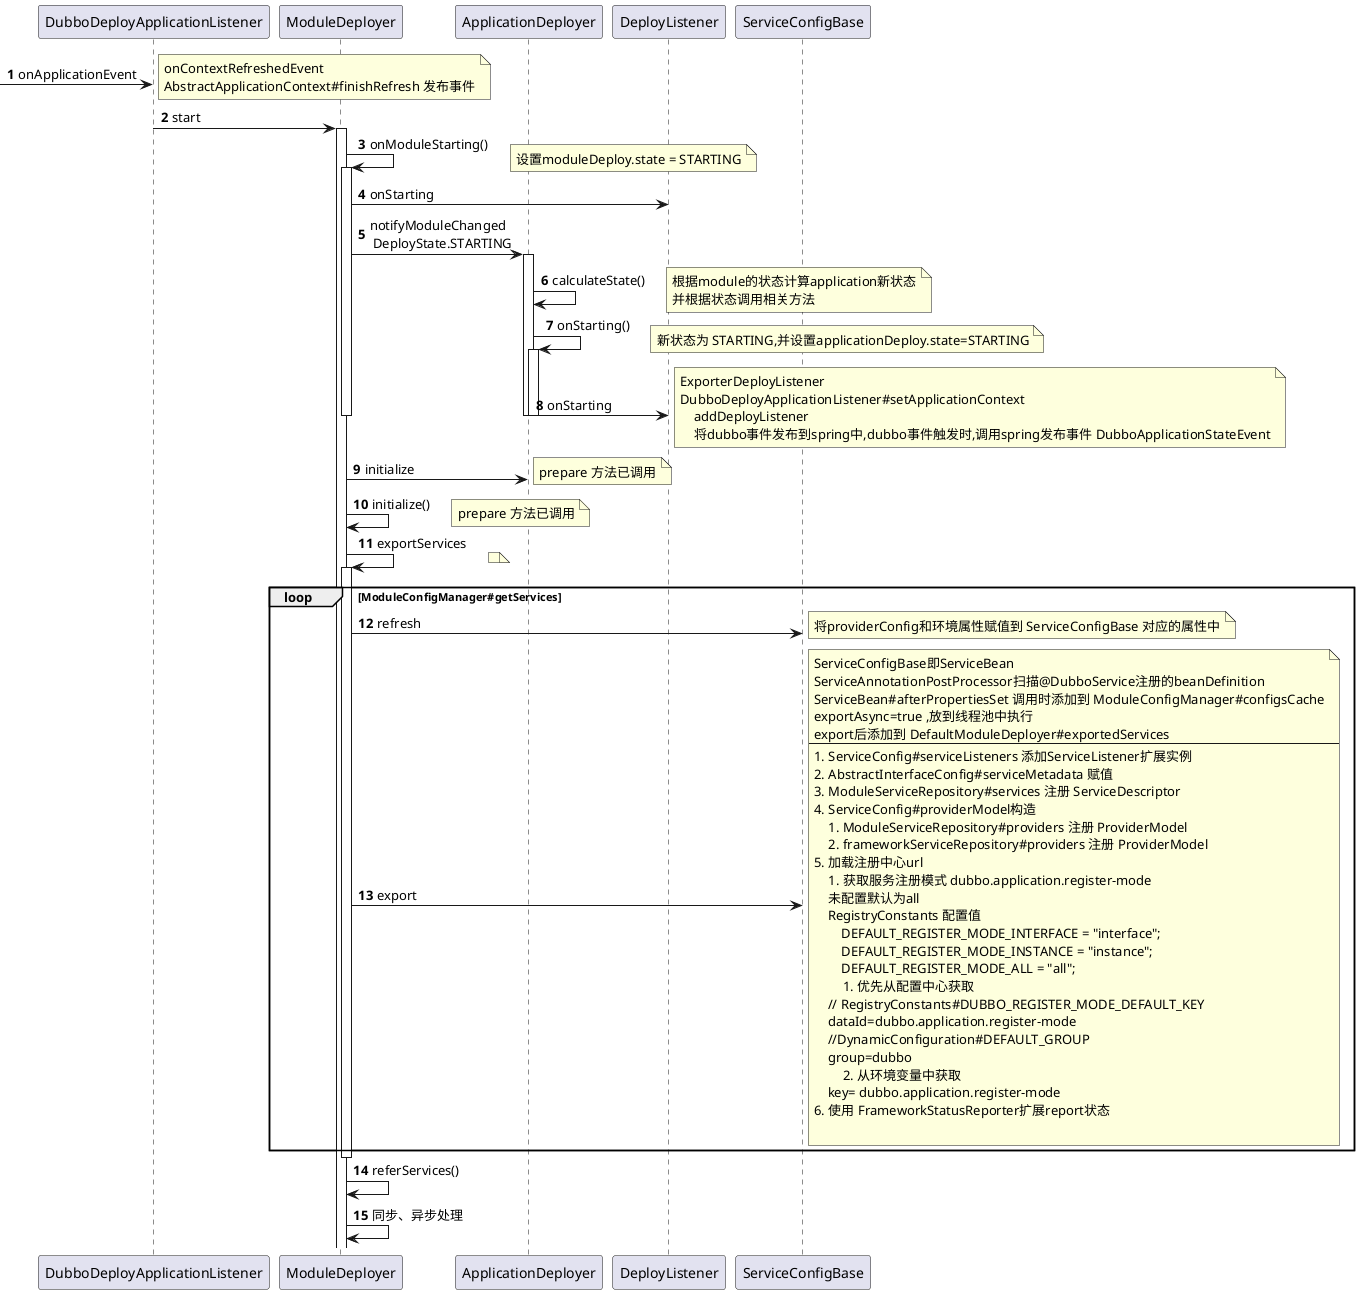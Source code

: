 @startuml
'https://plantuml.com/sequence-diagram

participant DubboDeployApplicationListener
participant ModuleDeployer
participant ApplicationDeployer
participant DeployListener

autonumber



-> DubboDeployApplicationListener : onApplicationEvent
note right
onContextRefreshedEvent
AbstractApplicationContext#finishRefresh 发布事件
end note
DubboDeployApplicationListener -> ModuleDeployer ++ : start
    ModuleDeployer -> ModuleDeployer ++ : onModuleStarting()
        note right
        设置moduleDeploy.state = STARTING
        end note

        ModuleDeployer -> DeployListener : onStarting
        ModuleDeployer -> ApplicationDeployer ++ : notifyModuleChanged \n DeployState.STARTING
            ApplicationDeployer -> ApplicationDeployer : calculateState()
            note right
            根据module的状态计算application新状态
            并根据状态调用相关方法
            end note
            ApplicationDeployer -> ApplicationDeployer ++ : onStarting()
                note right
                新状态为 STARTING,并设置applicationDeploy.state=STARTING
                end note
                ApplicationDeployer -> DeployListener : onStarting
                note right
                ExporterDeployListener
                DubboDeployApplicationListener#setApplicationContext
                    addDeployListener
                    将dubbo事件发布到spring中,dubbo事件触发时,调用spring发布事件 DubboApplicationStateEvent
                end note
            deactivate
        deactivate
    deactivate

    ModuleDeployer -> ApplicationDeployer : initialize
    note right
    prepare 方法已调用
    end note
    ModuleDeployer -> ModuleDeployer : initialize()
    note right
    prepare 方法已调用
    end note

    ModuleDeployer -> ModuleDeployer ++ : exportServices
        note right
        end note
        loop  ModuleConfigManager#getServices
            ModuleDeployer -> ServiceConfigBase : refresh
            note right
            将providerConfig和环境属性赋值到 ServiceConfigBase 对应的属性中
            end note
            ModuleDeployer -> ServiceConfigBase : export
            note right
            ServiceConfigBase即ServiceBean
            ServiceAnnotationPostProcessor扫描@DubboService注册的beanDefinition
            ServiceBean#afterPropertiesSet 调用时添加到 ModuleConfigManager#configsCache
            exportAsync=true ,放到线程池中执行
            export后添加到 DefaultModuleDeployer#exportedServices
            ----
            # ServiceConfig#serviceListeners 添加ServiceListener扩展实例
            # AbstractInterfaceConfig#serviceMetadata 赋值
            # ModuleServiceRepository#services 注册 ServiceDescriptor
            # ServiceConfig#providerModel构造
            ## ModuleServiceRepository#providers 注册 ProviderModel
            ## frameworkServiceRepository#providers 注册 ProviderModel
            # 加载注册中心url
            ## 获取服务注册模式 dubbo.application.register-mode
                未配置默认为all
                RegistryConstants 配置值
                    DEFAULT_REGISTER_MODE_INTERFACE = "interface";
                    DEFAULT_REGISTER_MODE_INSTANCE = "instance";
                    DEFAULT_REGISTER_MODE_ALL = "all";
            ### 优先从配置中心获取
                // RegistryConstants#DUBBO_REGISTER_MODE_DEFAULT_KEY
                dataId=dubbo.application.register-mode
                //DynamicConfiguration#DEFAULT_GROUP
                group=dubbo
            ### 从环境变量中获取
                key= dubbo.application.register-mode
            # 使用 FrameworkStatusReporter扩展report状态

            end note
        end

    deactivate

    ModuleDeployer -> ModuleDeployer : referServices()
    ModuleDeployer -> ModuleDeployer : 同步、异步处理






@enduml